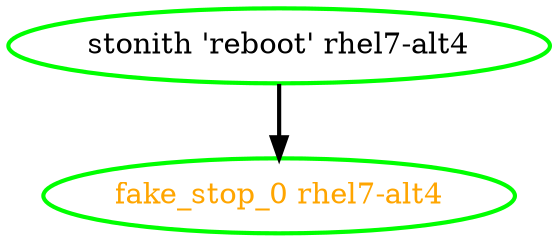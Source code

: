 digraph "g" {
"fake_stop_0 rhel7-alt4" [ style=bold color="green" fontcolor="orange"]
"stonith 'reboot' rhel7-alt4" -> "fake_stop_0 rhel7-alt4" [ style = bold]
"stonith 'reboot' rhel7-alt4" [ style=bold color="green" fontcolor="black"]
}
